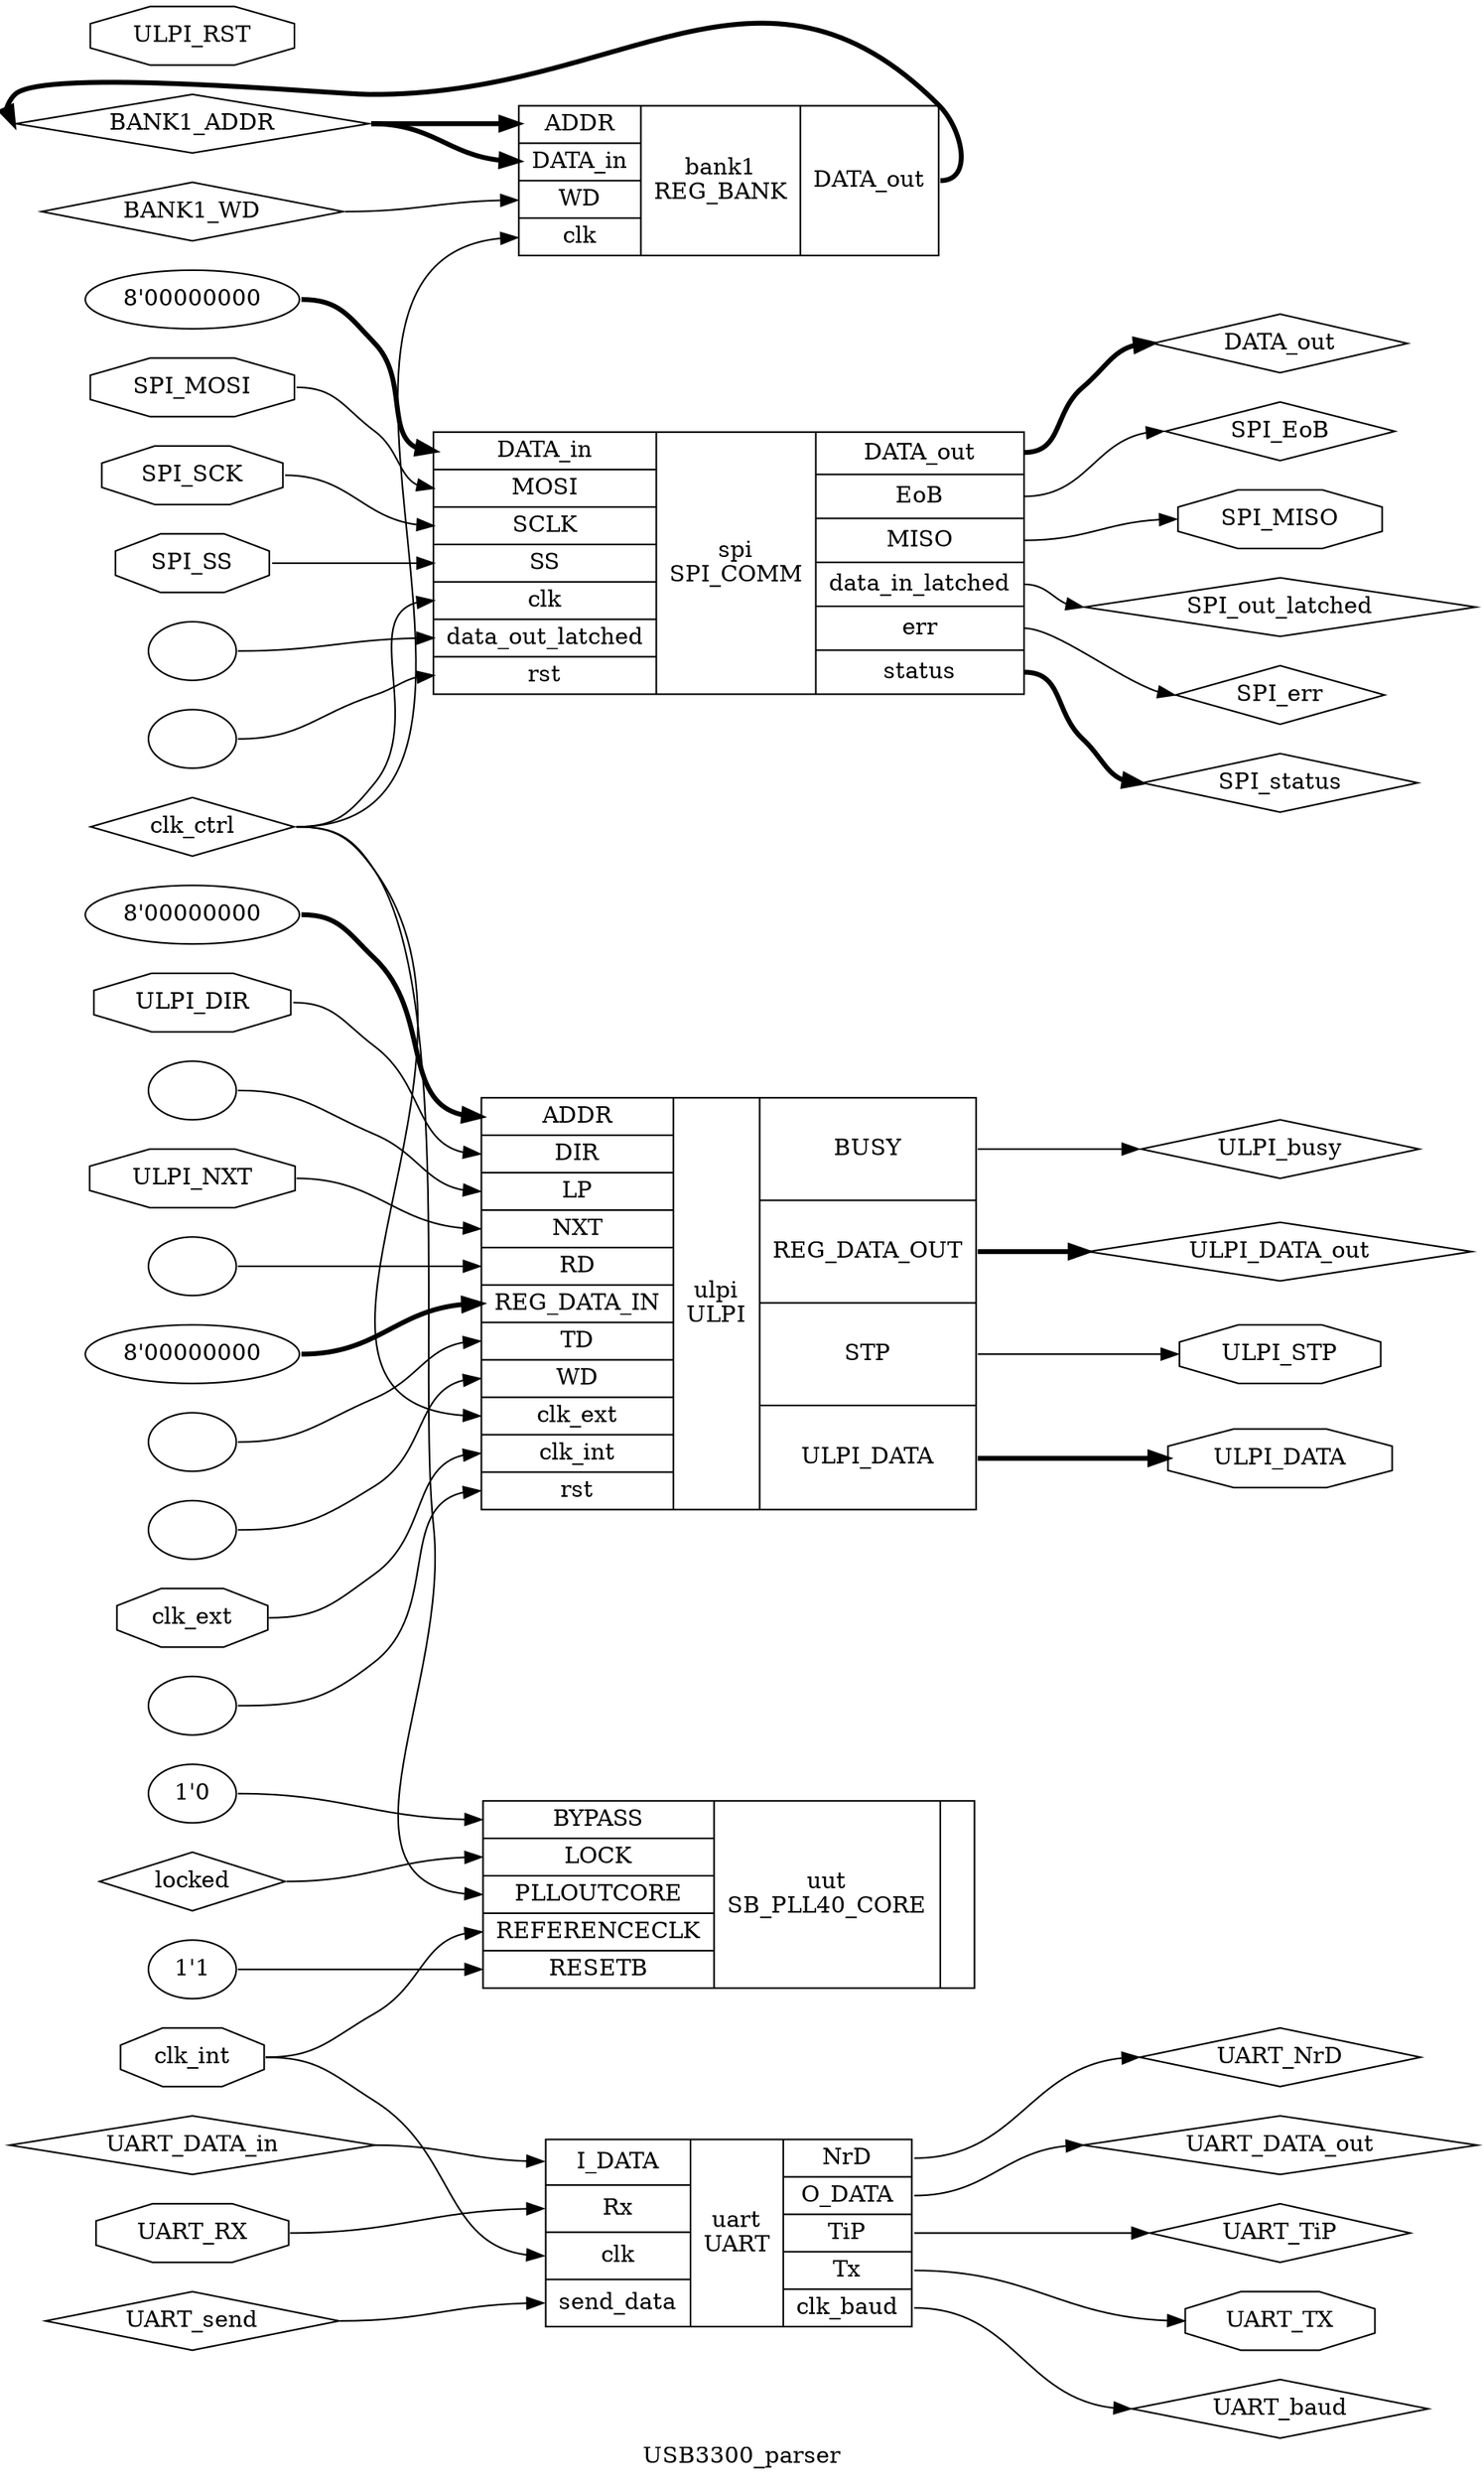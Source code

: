 digraph "USB3300_parser" {
label="USB3300_parser";
rankdir="LR";
remincross=true;
n1 [ shape=diamond, label="BANK1_ADDR", color="black", fontcolor="black" ];
n2 [ shape=diamond, label="BANK1_WD", color="black", fontcolor="black" ];
n3 [ shape=diamond, label="DATA_out", color="black", fontcolor="black" ];
n4 [ shape=diamond, label="SPI_EoB", color="black", fontcolor="black" ];
n5 [ shape=octagon, label="SPI_MISO", color="black", fontcolor="black" ];
n6 [ shape=octagon, label="SPI_MOSI", color="black", fontcolor="black" ];
n7 [ shape=octagon, label="SPI_SCK", color="black", fontcolor="black" ];
n8 [ shape=octagon, label="SPI_SS", color="black", fontcolor="black" ];
n9 [ shape=diamond, label="SPI_err", color="black", fontcolor="black" ];
n10 [ shape=diamond, label="SPI_out_latched", color="black", fontcolor="black" ];
n11 [ shape=diamond, label="SPI_status", color="black", fontcolor="black" ];
n12 [ shape=diamond, label="UART_DATA_in", color="black", fontcolor="black" ];
n13 [ shape=diamond, label="UART_DATA_out", color="black", fontcolor="black" ];
n14 [ shape=diamond, label="UART_NrD", color="black", fontcolor="black" ];
n15 [ shape=octagon, label="UART_RX", color="black", fontcolor="black" ];
n16 [ shape=octagon, label="UART_TX", color="black", fontcolor="black" ];
n17 [ shape=diamond, label="UART_TiP", color="black", fontcolor="black" ];
n18 [ shape=diamond, label="UART_baud", color="black", fontcolor="black" ];
n19 [ shape=diamond, label="UART_send", color="black", fontcolor="black" ];
n20 [ shape=octagon, label="ULPI_DATA", color="black", fontcolor="black" ];
n21 [ shape=diamond, label="ULPI_DATA_out", color="black", fontcolor="black" ];
n22 [ shape=octagon, label="ULPI_DIR", color="black", fontcolor="black" ];
n23 [ shape=octagon, label="ULPI_NXT", color="black", fontcolor="black" ];
n24 [ shape=octagon, label="ULPI_RST", color="black", fontcolor="black" ];
n25 [ shape=octagon, label="ULPI_STP", color="black", fontcolor="black" ];
n26 [ shape=diamond, label="ULPI_busy", color="black", fontcolor="black" ];
n27 [ shape=diamond, label="clk_ctrl", color="black", fontcolor="black" ];
n28 [ shape=octagon, label="clk_ext", color="black", fontcolor="black" ];
n29 [ shape=octagon, label="clk_int", color="black", fontcolor="black" ];
n30 [ shape=diamond, label="locked", color="black", fontcolor="black" ];
c35 [ shape=record, label="{{<p31> ADDR|<p32> DATA_in|<p33> WD|<p34> clk}|bank1\nREG_BANK|{<p3> DATA_out}}" ];
v0 [ label="8'00000000" ];
v1 [ label="" ];
v2 [ label="" ];
c46 [ shape=record, label="{{<p32> DATA_in|<p36> MOSI|<p37> SCLK|<p38> SS|<p34> clk|<p39> data_out_latched|<p40> rst}|spi\nSPI_COMM|{<p3> DATA_out|<p41> EoB|<p42> MISO|<p43> data_in_latched|<p44> err|<p45> status}}" ];
c55 [ shape=record, label="{{<p47> I_DATA|<p48> Rx|<p34> clk|<p49> send_data}|uart\nUART|{<p50> NrD|<p51> O_DATA|<p52> TiP|<p53> Tx|<p54> clk_baud}}" ];
v3 [ label="8'00000000" ];
v4 [ label="" ];
v5 [ label="" ];
v6 [ label="8'00000000" ];
v7 [ label="" ];
v8 [ label="" ];
v9 [ label="" ];
c65 [ shape=record, label="{{<p31> ADDR|<p56> DIR|<p57> LP|<p58> NXT|<p59> RD|<p60> REG_DATA_IN|<p61> TD|<p33> WD|<p28> clk_ext|<p29> clk_int|<p40> rst}|ulpi\nULPI|{<p62> BUSY|<p63> REG_DATA_OUT|<p64> STP|<p20> ULPI_DATA}}" ];
v10 [ label="1'0" ];
v11 [ label="1'1" ];
c71 [ shape=record, label="{{<p66> BYPASS|<p67> LOCK|<p68> PLLOUTCORE|<p69> REFERENCECLK|<p70> RESETB}|uut\nSB_PLL40_CORE|{}}" ];
c35:p3:e -> n1:w [color="black", style="setlinewidth(3)", label=""];
n1:e -> c35:p31:w [color="black", style="setlinewidth(3)", label=""];
n1:e -> c35:p32:w [color="black", style="setlinewidth(3)", label=""];
c46:p43:e -> n10:w [color="black", label=""];
c46:p45:e -> n11:w [color="black", style="setlinewidth(3)", label=""];
n12:e -> c55:p47:w [color="black", label=""];
c55:p51:e -> n13:w [color="black", label=""];
c55:p50:e -> n14:w [color="black", label=""];
n15:e -> c55:p48:w [color="black", label=""];
c55:p53:e -> n16:w [color="black", label=""];
c55:p52:e -> n17:w [color="black", label=""];
c55:p54:e -> n18:w [color="black", label=""];
n19:e -> c55:p49:w [color="black", label=""];
n2:e -> c35:p33:w [color="black", label=""];
c65:p20:e -> n20:w [color="black", style="setlinewidth(3)", label=""];
c65:p63:e -> n21:w [color="black", style="setlinewidth(3)", label=""];
n22:e -> c65:p56:w [color="black", label=""];
n23:e -> c65:p58:w [color="black", label=""];
c65:p64:e -> n25:w [color="black", label=""];
c65:p62:e -> n26:w [color="black", label=""];
n27:e -> c35:p34:w [color="black", label=""];
n27:e -> c46:p34:w [color="black", label=""];
n27:e -> c65:p28:w [color="black", label=""];
n27:e -> c71:p68:w [color="black", label=""];
n28:e -> c65:p29:w [color="black", label=""];
n29:e -> c55:p34:w [color="black", label=""];
n29:e -> c71:p69:w [color="black", label=""];
c46:p3:e -> n3:w [color="black", style="setlinewidth(3)", label=""];
n30:e -> c71:p67:w [color="black", label=""];
c46:p41:e -> n4:w [color="black", label=""];
c46:p42:e -> n5:w [color="black", label=""];
n6:e -> c46:p36:w [color="black", label=""];
n7:e -> c46:p37:w [color="black", label=""];
n8:e -> c46:p38:w [color="black", label=""];
c46:p44:e -> n9:w [color="black", label=""];
v0:e -> c46:p32:w [color="black", style="setlinewidth(3)", label=""];
v1:e -> c46:p39:w [color="black", label=""];
v10:e -> c71:p66:w [color="black", label=""];
v11:e -> c71:p70:w [color="black", label=""];
v2:e -> c46:p40:w [color="black", label=""];
v3:e -> c65:p31:w [color="black", style="setlinewidth(3)", label=""];
v4:e -> c65:p57:w [color="black", label=""];
v5:e -> c65:p59:w [color="black", label=""];
v6:e -> c65:p60:w [color="black", style="setlinewidth(3)", label=""];
v7:e -> c65:p61:w [color="black", label=""];
v8:e -> c65:p33:w [color="black", label=""];
v9:e -> c65:p40:w [color="black", label=""];
}
